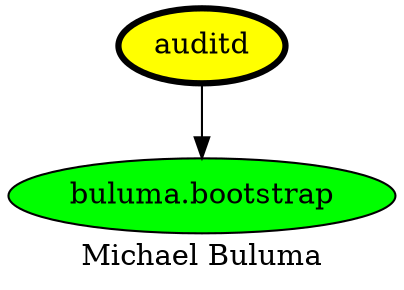 digraph PhiloDilemma {
  label = "Michael Buluma" ;
  overlap=false
  {
    "auditd" [fillcolor=yellow style=filled penwidth=3]
    "buluma.bootstrap" [fillcolor=green style=filled]
  }
  "auditd" -> "buluma.bootstrap"
}
